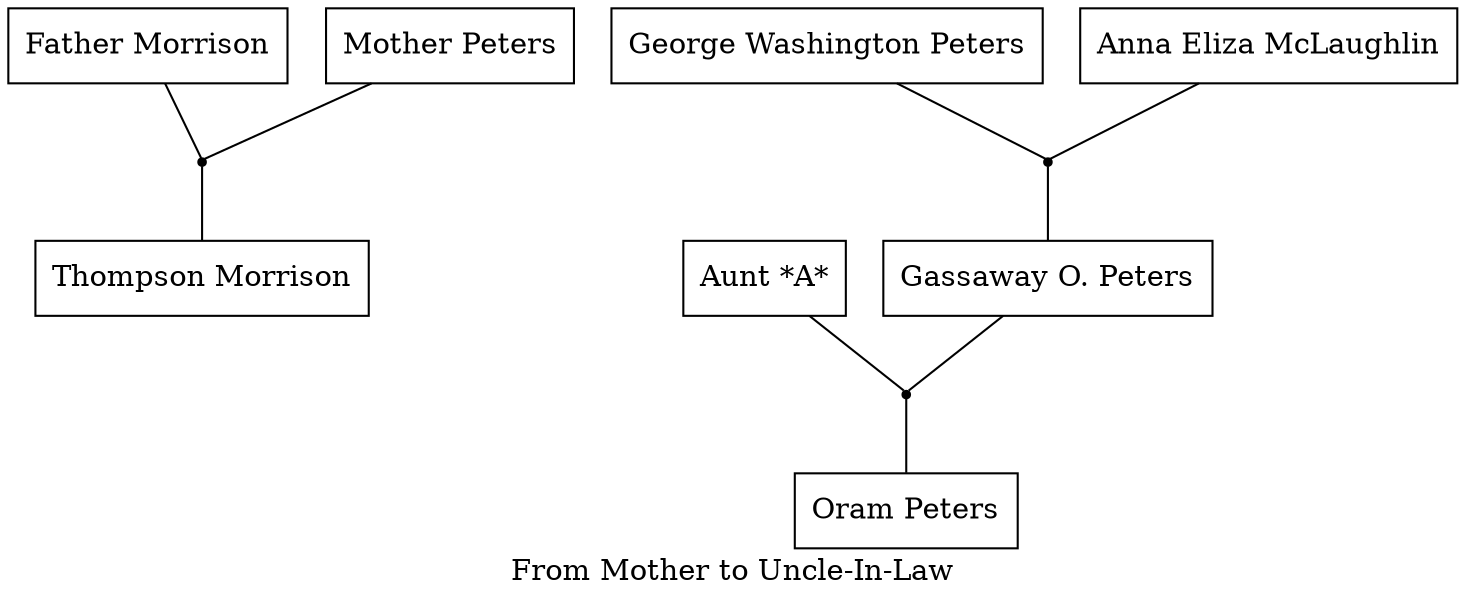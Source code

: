 

graph FromMotherToUncleInLaw {
    label="From Mother to Uncle-In-Law";
    node [shape=box];
    Self [label="Thompson Morrison"];
    Father [label="Father Morrison"];
    Mother [label="Mother Peters"];
    Parents [shape=point];
    Father -- Parents;
    Mother -- Parents;
    Parents -- Self;
    UncleInLaw [label="Gassaway O. Peters"];
    Cousin [label="Oram Peters"];
    Grandfather [label="George Washington Peters"];
    Grandmother [label="Anna Eliza McLaughlin"];
    Grandparents [shape=point];
    Grandfather -- Grandparents;
    Grandmother -- Grandparents;
    Grandparents -- UncleInLaw;
    CousinParents [shape=point];
    UncleInLaw -- CousinParents;
    Aunt [label="Aunt *A*"];
    Aunt -- CousinParents;
    CousinParents -- Cousin;
}